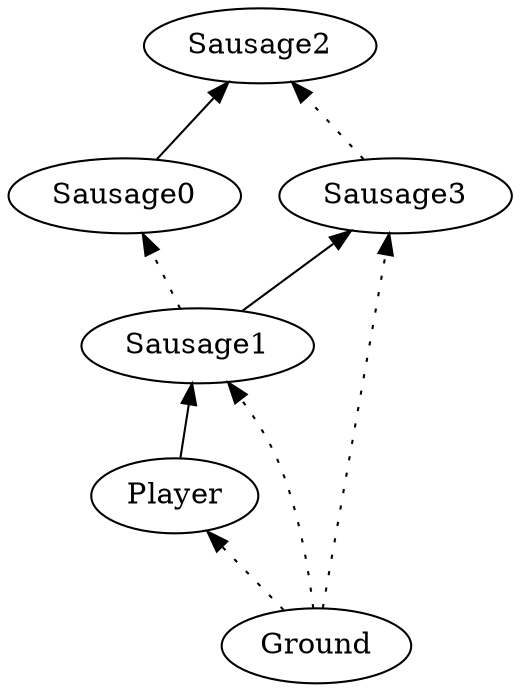 digraph G {
rankdir = BT;
	"Ground" -> "Player" [style=dotted];
	"Player" -> "Sausage1";
	"Ground" -> "Sausage1" [style=dotted];
	"Sausage1" -> "Sausage0" [style=dotted];
	"Sausage1" -> "Sausage3";
	"Sausage0" -> "Sausage2";
	"Ground" -> "Sausage3" [style=dotted];
	"Sausage3" -> "Sausage2" [style=dotted];
}